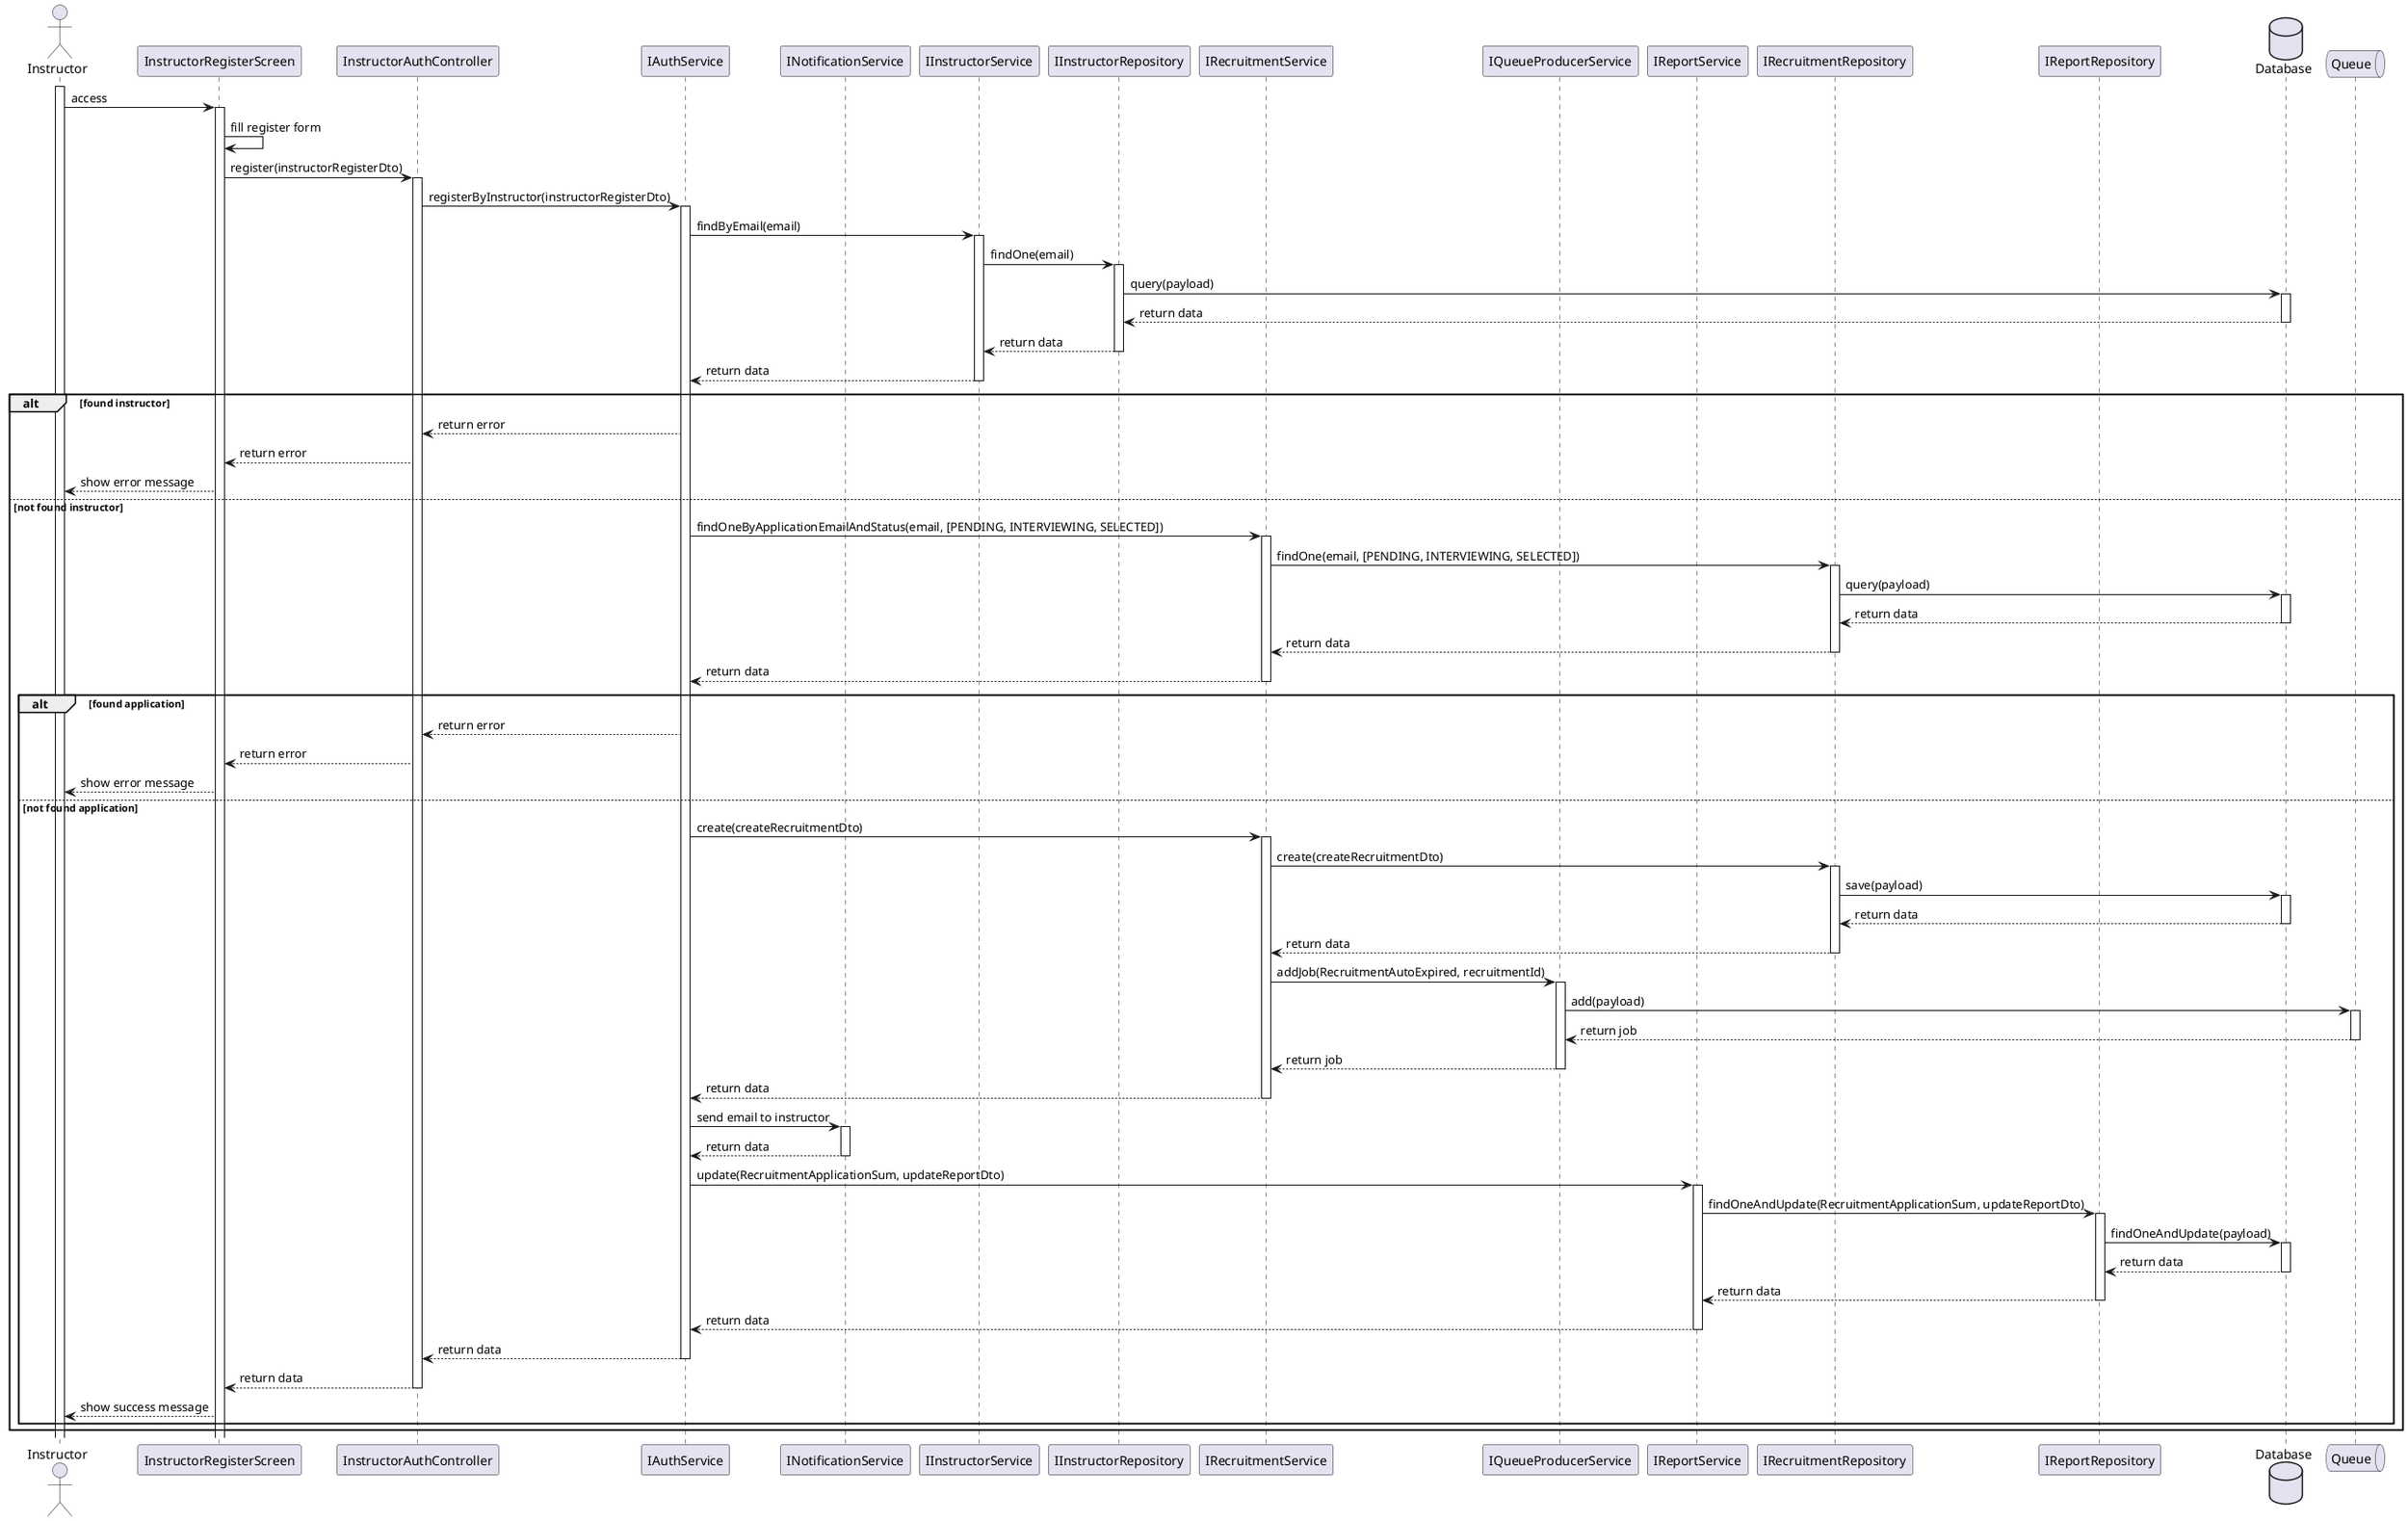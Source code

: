 @startuml

actor Instructor
participant InstructorRegisterScreen
participant InstructorAuthController
participant IAuthService
participant INotificationService
participant IInstructorService
participant IInstructorRepository
participant IRecruitmentService
participant IQueueProducerService
participant IReportService
participant IRecruitmentRepository
participant IReportRepository
database Database
queue Queue

activate Instructor
Instructor -> InstructorRegisterScreen: access
activate InstructorRegisterScreen
InstructorRegisterScreen -> InstructorRegisterScreen: fill register form
InstructorRegisterScreen -> InstructorAuthController: register(instructorRegisterDto)
activate InstructorAuthController
InstructorAuthController -> IAuthService: registerByInstructor(instructorRegisterDto)
activate IAuthService
IAuthService -> IInstructorService: findByEmail(email)
activate IInstructorService
IInstructorService -> IInstructorRepository: findOne(email)
activate IInstructorRepository
IInstructorRepository -> Database: query(payload)
activate Database
Database --> IInstructorRepository: return data
deactivate Database
IInstructorRepository --> IInstructorService: return data
deactivate IInstructorRepository
IInstructorService --> IAuthService: return data
deactivate IInstructorService
alt found instructor
    IAuthService --> InstructorAuthController: return error
    InstructorAuthController --> InstructorRegisterScreen: return error
    InstructorRegisterScreen --> Instructor: show error message
else not found instructor
    IAuthService -> IRecruitmentService: findOneByApplicationEmailAndStatus(email, [PENDING, INTERVIEWING, SELECTED])
    activate IRecruitmentService
    IRecruitmentService -> IRecruitmentRepository: findOne(email, [PENDING, INTERVIEWING, SELECTED])
    activate IRecruitmentRepository
    IRecruitmentRepository -> Database: query(payload)
    activate Database
    Database --> IRecruitmentRepository: return data
    deactivate Database
    IRecruitmentRepository --> IRecruitmentService: return data
    deactivate IRecruitmentRepository
    IRecruitmentService --> IAuthService: return data
    deactivate IRecruitmentService
    alt found application
        IAuthService --> InstructorAuthController: return error
        InstructorAuthController --> InstructorRegisterScreen: return error
        InstructorRegisterScreen --> Instructor: show error message
    else not found application
        IAuthService -> IRecruitmentService: create(createRecruitmentDto)
        activate IRecruitmentService
        IRecruitmentService -> IRecruitmentRepository: create(createRecruitmentDto)
        activate IRecruitmentRepository
        IRecruitmentRepository -> Database: save(payload)
        activate Database
        Database --> IRecruitmentRepository: return data
        deactivate Database
        IRecruitmentRepository --> IRecruitmentService: return data
        deactivate IRecruitmentRepository
        IRecruitmentService -> IQueueProducerService: addJob(RecruitmentAutoExpired, recruitmentId)
        activate IQueueProducerService
        IQueueProducerService -> Queue: add(payload)
        activate Queue
        Queue --> IQueueProducerService: return job
        deactivate Queue
        IQueueProducerService --> IRecruitmentService: return job
        deactivate IQueueProducerService
        IRecruitmentService --> IAuthService: return data
        deactivate IRecruitmentService
        IAuthService -> INotificationService: send email to instructor
        activate INotificationService
        INotificationService --> IAuthService: return data
        deactivate INotificationService
        IAuthService -> IReportService: update(RecruitmentApplicationSum, updateReportDto)
        activate IReportService
        IReportService -> IReportRepository: findOneAndUpdate(RecruitmentApplicationSum, updateReportDto)
        activate IReportRepository
        IReportRepository -> Database: findOneAndUpdate(payload)
        activate Database
        Database --> IReportRepository: return data
        deactivate Database
        IReportRepository --> IReportService: return data
        deactivate IReportRepository
        IReportService --> IAuthService: return data
        deactivate IReportService
        IAuthService --> InstructorAuthController: return data
        deactivate IAuthService
        InstructorAuthController --> InstructorRegisterScreen: return data
        deactivate InstructorAuthController
        InstructorRegisterScreen --> Instructor: show success message
    end
end

@enduml